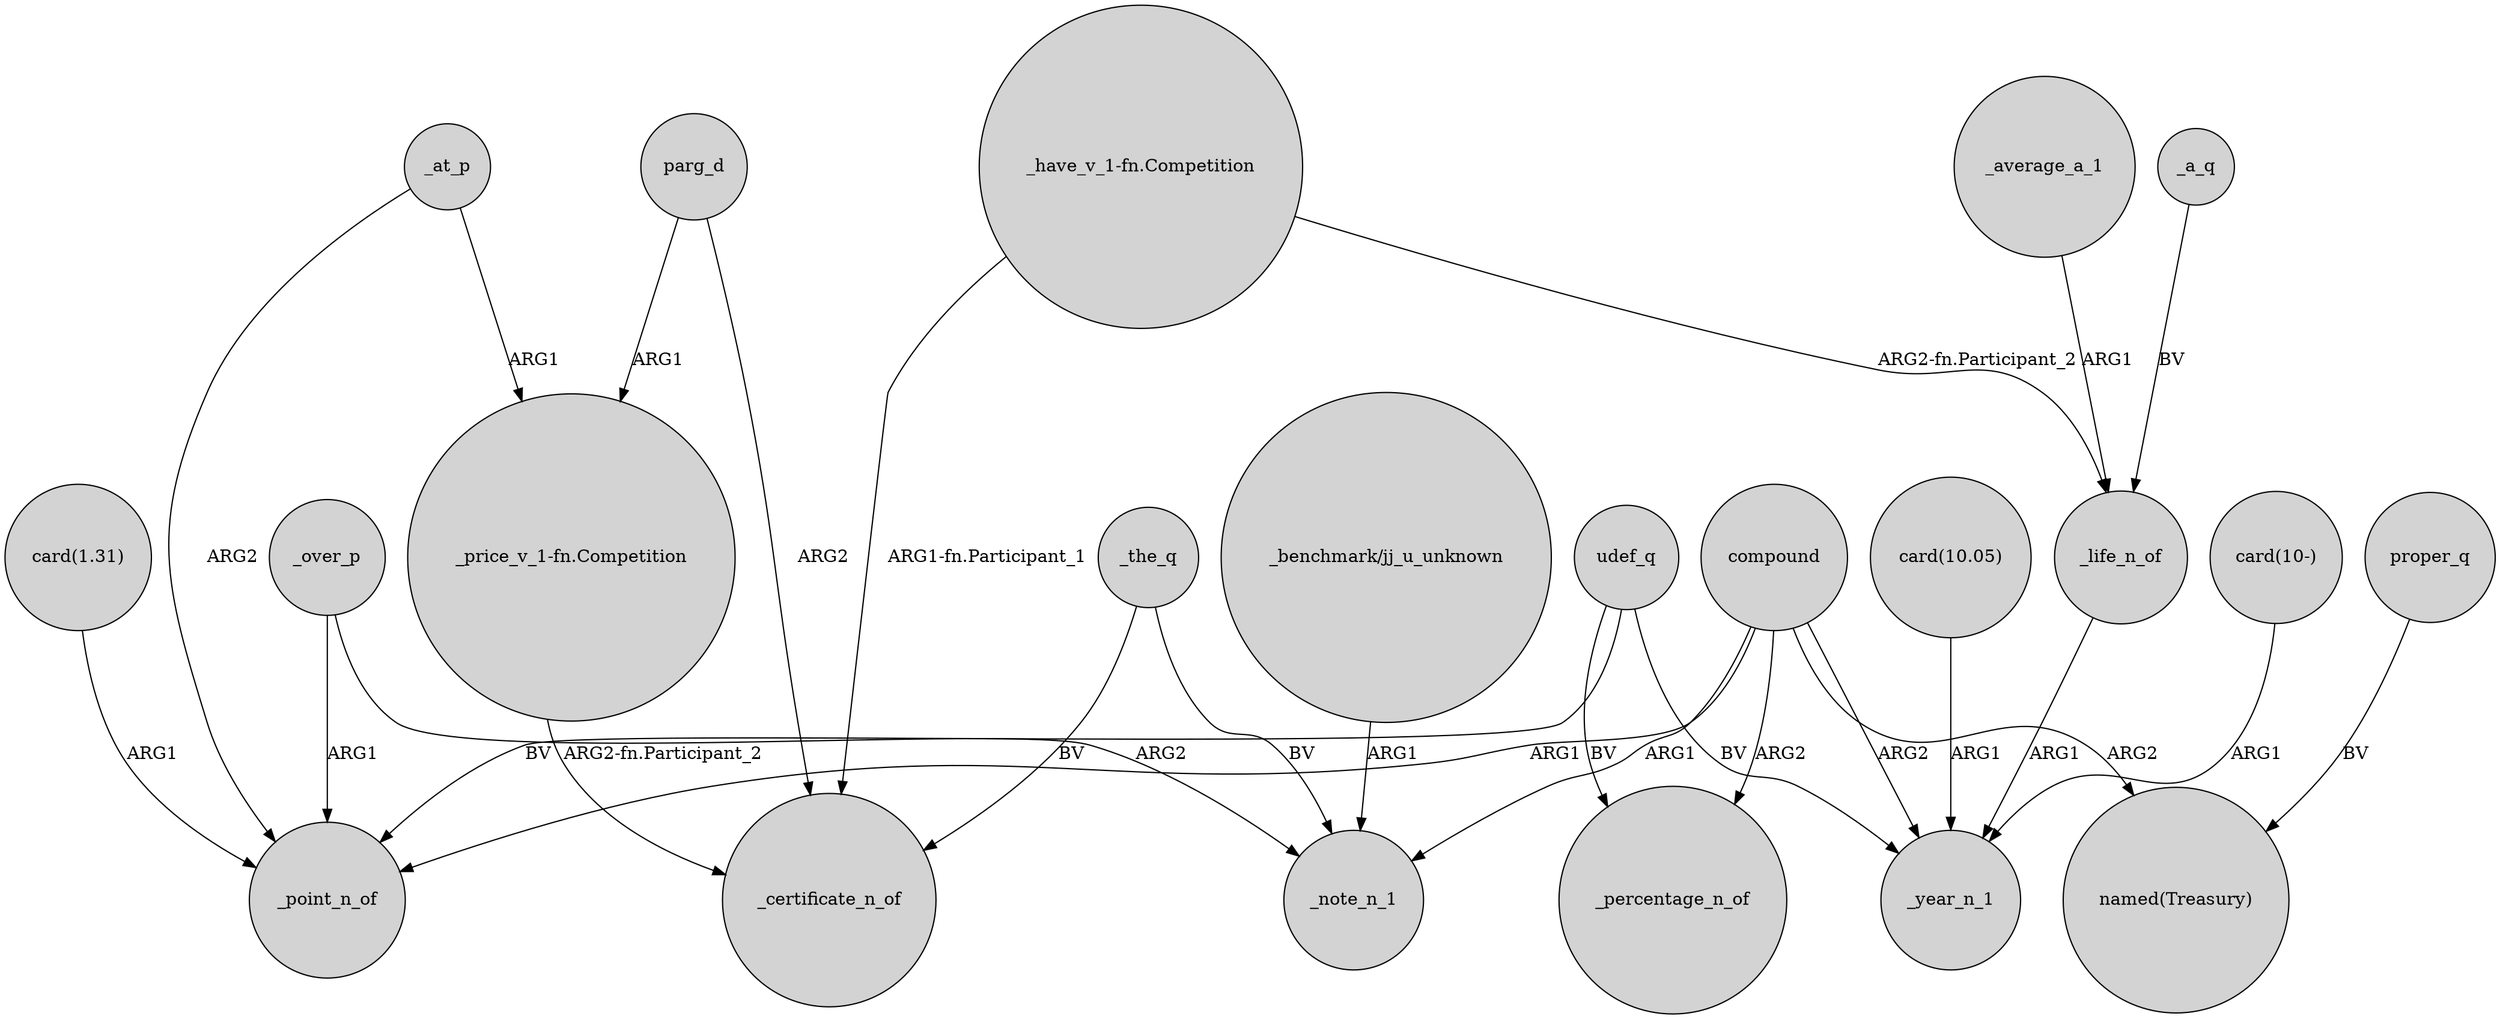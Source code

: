 digraph {
	node [shape=circle style=filled]
	_over_p -> _point_n_of [label=ARG1]
	"card(10.05)" -> _year_n_1 [label=ARG1]
	_life_n_of -> _year_n_1 [label=ARG1]
	_at_p -> "_price_v_1-fn.Competition" [label=ARG1]
	_the_q -> _certificate_n_of [label=BV]
	"card(1.31)" -> _point_n_of [label=ARG1]
	_the_q -> _note_n_1 [label=BV]
	_over_p -> _note_n_1 [label=ARG2]
	_a_q -> _life_n_of [label=BV]
	_average_a_1 -> _life_n_of [label=ARG1]
	proper_q -> "named(Treasury)" [label=BV]
	compound -> _year_n_1 [label=ARG2]
	udef_q -> _percentage_n_of [label=BV]
	parg_d -> _certificate_n_of [label=ARG2]
	"_price_v_1-fn.Competition" -> _certificate_n_of [label="ARG2-fn.Participant_2"]
	compound -> _note_n_1 [label=ARG1]
	"_have_v_1-fn.Competition" -> _life_n_of [label="ARG2-fn.Participant_2"]
	"_have_v_1-fn.Competition" -> _certificate_n_of [label="ARG1-fn.Participant_1"]
	_at_p -> _point_n_of [label=ARG2]
	udef_q -> _year_n_1 [label=BV]
	compound -> "named(Treasury)" [label=ARG2]
	compound -> _point_n_of [label=ARG1]
	"card(10-)" -> _year_n_1 [label=ARG1]
	compound -> _percentage_n_of [label=ARG2]
	"_benchmark/jj_u_unknown" -> _note_n_1 [label=ARG1]
	udef_q -> _point_n_of [label=BV]
	parg_d -> "_price_v_1-fn.Competition" [label=ARG1]
}
